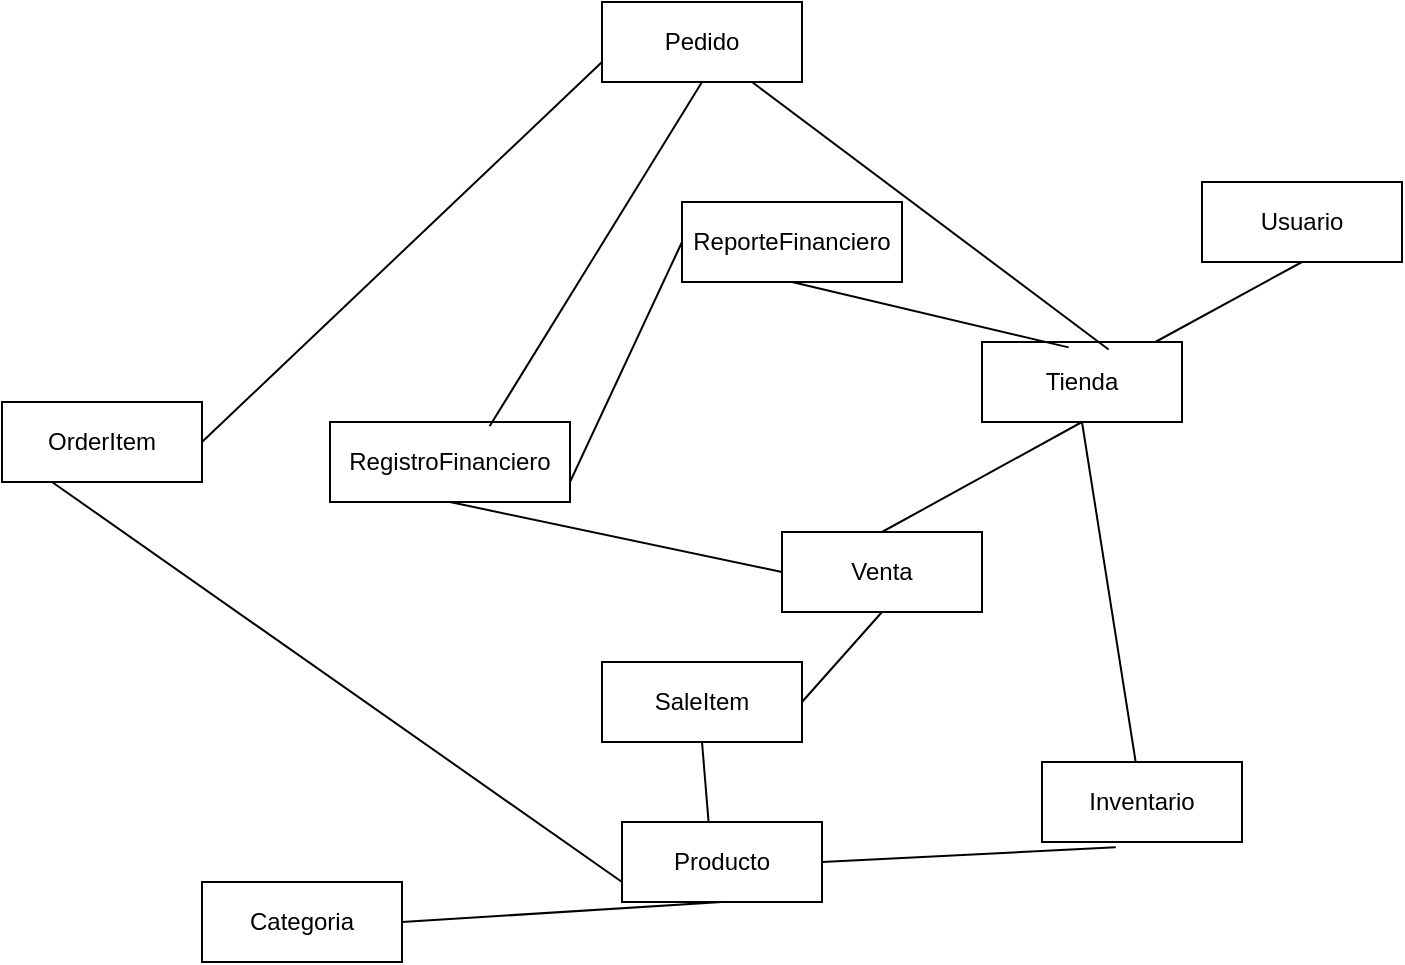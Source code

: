 <mxfile version="26.2.13">
  <diagram name="Página-1" id="1VHitt35hPzP5Ct5-Wt2">
    <mxGraphModel dx="1588" dy="658" grid="1" gridSize="10" guides="1" tooltips="1" connect="1" arrows="1" fold="1" page="1" pageScale="1" pageWidth="827" pageHeight="1169" math="0" shadow="0">
      <root>
        <mxCell id="0" />
        <mxCell id="1" parent="0" />
        <mxCell id="n2ul2gyaZ89mqF2ngSw3-2" value="Usuario" style="whiteSpace=wrap;html=1;align=center;" vertex="1" parent="1">
          <mxGeometry x="630" y="370" width="100" height="40" as="geometry" />
        </mxCell>
        <mxCell id="n2ul2gyaZ89mqF2ngSw3-3" value="Producto" style="whiteSpace=wrap;html=1;align=center;" vertex="1" parent="1">
          <mxGeometry x="340" y="690" width="100" height="40" as="geometry" />
        </mxCell>
        <mxCell id="n2ul2gyaZ89mqF2ngSw3-4" value="Pedido" style="whiteSpace=wrap;html=1;align=center;" vertex="1" parent="1">
          <mxGeometry x="330" y="280" width="100" height="40" as="geometry" />
        </mxCell>
        <mxCell id="n2ul2gyaZ89mqF2ngSw3-5" value="Categoria" style="whiteSpace=wrap;html=1;align=center;" vertex="1" parent="1">
          <mxGeometry x="130" y="720" width="100" height="40" as="geometry" />
        </mxCell>
        <mxCell id="n2ul2gyaZ89mqF2ngSw3-6" value="Tienda" style="whiteSpace=wrap;html=1;align=center;" vertex="1" parent="1">
          <mxGeometry x="520" y="450" width="100" height="40" as="geometry" />
        </mxCell>
        <mxCell id="n2ul2gyaZ89mqF2ngSw3-7" value="Venta" style="whiteSpace=wrap;html=1;align=center;" vertex="1" parent="1">
          <mxGeometry x="420" y="545" width="100" height="40" as="geometry" />
        </mxCell>
        <mxCell id="n2ul2gyaZ89mqF2ngSw3-8" value="Inventario" style="whiteSpace=wrap;html=1;align=center;" vertex="1" parent="1">
          <mxGeometry x="550" y="660" width="100" height="40" as="geometry" />
        </mxCell>
        <mxCell id="n2ul2gyaZ89mqF2ngSw3-9" value="RegistroFinanciero" style="whiteSpace=wrap;html=1;align=center;" vertex="1" parent="1">
          <mxGeometry x="194" y="490" width="120" height="40" as="geometry" />
        </mxCell>
        <mxCell id="n2ul2gyaZ89mqF2ngSw3-10" value="ReporteFinanciero" style="whiteSpace=wrap;html=1;align=center;" vertex="1" parent="1">
          <mxGeometry x="370" y="380" width="110" height="40" as="geometry" />
        </mxCell>
        <mxCell id="n2ul2gyaZ89mqF2ngSw3-11" value="SaleItem" style="whiteSpace=wrap;html=1;align=center;" vertex="1" parent="1">
          <mxGeometry x="330" y="610" width="100" height="40" as="geometry" />
        </mxCell>
        <mxCell id="n2ul2gyaZ89mqF2ngSw3-12" value="OrderItem" style="whiteSpace=wrap;html=1;align=center;" vertex="1" parent="1">
          <mxGeometry x="30" y="480" width="100" height="40" as="geometry" />
        </mxCell>
        <mxCell id="n2ul2gyaZ89mqF2ngSw3-13" value="" style="endArrow=none;html=1;rounded=0;exitX=0.5;exitY=1;exitDx=0;exitDy=0;" edge="1" parent="1" source="n2ul2gyaZ89mqF2ngSw3-2" target="n2ul2gyaZ89mqF2ngSw3-6">
          <mxGeometry relative="1" as="geometry">
            <mxPoint x="340" y="640" as="sourcePoint" />
            <mxPoint x="500" y="640" as="targetPoint" />
          </mxGeometry>
        </mxCell>
        <mxCell id="n2ul2gyaZ89mqF2ngSw3-15" value="" style="endArrow=none;html=1;rounded=0;exitX=0.5;exitY=0;exitDx=0;exitDy=0;entryX=0.5;entryY=1;entryDx=0;entryDy=0;" edge="1" parent="1" source="n2ul2gyaZ89mqF2ngSw3-7" target="n2ul2gyaZ89mqF2ngSw3-6">
          <mxGeometry relative="1" as="geometry">
            <mxPoint x="340" y="470" as="sourcePoint" />
            <mxPoint x="530" y="478" as="targetPoint" />
          </mxGeometry>
        </mxCell>
        <mxCell id="n2ul2gyaZ89mqF2ngSw3-16" value="" style="endArrow=none;html=1;rounded=0;exitX=0.75;exitY=1;exitDx=0;exitDy=0;entryX=0.633;entryY=0.093;entryDx=0;entryDy=0;entryPerimeter=0;" edge="1" parent="1" source="n2ul2gyaZ89mqF2ngSw3-4" target="n2ul2gyaZ89mqF2ngSw3-6">
          <mxGeometry relative="1" as="geometry">
            <mxPoint x="374" y="560" as="sourcePoint" />
            <mxPoint x="580" y="500" as="targetPoint" />
          </mxGeometry>
        </mxCell>
        <mxCell id="n2ul2gyaZ89mqF2ngSw3-17" value="" style="endArrow=none;html=1;rounded=0;" edge="1" parent="1" source="n2ul2gyaZ89mqF2ngSw3-8">
          <mxGeometry relative="1" as="geometry">
            <mxPoint x="580" y="660" as="sourcePoint" />
            <mxPoint x="570" y="490" as="targetPoint" />
          </mxGeometry>
        </mxCell>
        <mxCell id="n2ul2gyaZ89mqF2ngSw3-18" value="" style="endArrow=none;html=1;rounded=0;exitX=0.5;exitY=1;exitDx=0;exitDy=0;entryX=0.433;entryY=0.067;entryDx=0;entryDy=0;entryPerimeter=0;" edge="1" parent="1" source="n2ul2gyaZ89mqF2ngSw3-10" target="n2ul2gyaZ89mqF2ngSw3-6">
          <mxGeometry relative="1" as="geometry">
            <mxPoint x="580" y="660" as="sourcePoint" />
            <mxPoint x="580" y="500" as="targetPoint" />
          </mxGeometry>
        </mxCell>
        <mxCell id="n2ul2gyaZ89mqF2ngSw3-19" value="" style="endArrow=none;html=1;rounded=0;exitX=1;exitY=0.75;exitDx=0;exitDy=0;entryX=0;entryY=0.5;entryDx=0;entryDy=0;" edge="1" parent="1" source="n2ul2gyaZ89mqF2ngSw3-9" target="n2ul2gyaZ89mqF2ngSw3-10">
          <mxGeometry relative="1" as="geometry">
            <mxPoint x="695" y="580" as="sourcePoint" />
            <mxPoint x="605" y="500" as="targetPoint" />
          </mxGeometry>
        </mxCell>
        <mxCell id="n2ul2gyaZ89mqF2ngSw3-20" value="" style="endArrow=none;html=1;rounded=0;exitX=1;exitY=0.5;exitDx=0;exitDy=0;entryX=0.5;entryY=1;entryDx=0;entryDy=0;" edge="1" parent="1" source="n2ul2gyaZ89mqF2ngSw3-5" target="n2ul2gyaZ89mqF2ngSw3-3">
          <mxGeometry relative="1" as="geometry">
            <mxPoint x="513" y="600" as="sourcePoint" />
            <mxPoint x="580" y="500" as="targetPoint" />
          </mxGeometry>
        </mxCell>
        <mxCell id="n2ul2gyaZ89mqF2ngSw3-21" value="" style="endArrow=none;html=1;rounded=0;exitX=0.5;exitY=1;exitDx=0;exitDy=0;entryX=0.433;entryY=0.001;entryDx=0;entryDy=0;entryPerimeter=0;" edge="1" parent="1" source="n2ul2gyaZ89mqF2ngSw3-11" target="n2ul2gyaZ89mqF2ngSw3-3">
          <mxGeometry relative="1" as="geometry">
            <mxPoint x="240" y="630" as="sourcePoint" />
            <mxPoint x="400" y="690" as="targetPoint" />
          </mxGeometry>
        </mxCell>
        <mxCell id="n2ul2gyaZ89mqF2ngSw3-22" value="" style="endArrow=none;html=1;rounded=0;exitX=0.369;exitY=1.067;exitDx=0;exitDy=0;entryX=1;entryY=0.5;entryDx=0;entryDy=0;exitPerimeter=0;" edge="1" parent="1" source="n2ul2gyaZ89mqF2ngSw3-8" target="n2ul2gyaZ89mqF2ngSw3-3">
          <mxGeometry relative="1" as="geometry">
            <mxPoint x="230" y="650" as="sourcePoint" />
            <mxPoint x="353" y="690" as="targetPoint" />
          </mxGeometry>
        </mxCell>
        <mxCell id="n2ul2gyaZ89mqF2ngSw3-23" value="" style="endArrow=none;html=1;rounded=0;exitX=1;exitY=0.5;exitDx=0;exitDy=0;entryX=0.5;entryY=1;entryDx=0;entryDy=0;" edge="1" parent="1" source="n2ul2gyaZ89mqF2ngSw3-11" target="n2ul2gyaZ89mqF2ngSw3-7">
          <mxGeometry relative="1" as="geometry">
            <mxPoint x="230" y="650" as="sourcePoint" />
            <mxPoint x="353" y="690" as="targetPoint" />
          </mxGeometry>
        </mxCell>
        <mxCell id="n2ul2gyaZ89mqF2ngSw3-24" value="" style="endArrow=none;html=1;rounded=0;exitX=0.5;exitY=1;exitDx=0;exitDy=0;entryX=0;entryY=0.5;entryDx=0;entryDy=0;" edge="1" parent="1" source="n2ul2gyaZ89mqF2ngSw3-9" target="n2ul2gyaZ89mqF2ngSw3-7">
          <mxGeometry relative="1" as="geometry">
            <mxPoint x="280" y="630" as="sourcePoint" />
            <mxPoint x="374" y="600" as="targetPoint" />
          </mxGeometry>
        </mxCell>
        <mxCell id="n2ul2gyaZ89mqF2ngSw3-25" value="" style="endArrow=none;html=1;rounded=0;exitX=1;exitY=0.5;exitDx=0;exitDy=0;entryX=0;entryY=0.75;entryDx=0;entryDy=0;" edge="1" parent="1" source="n2ul2gyaZ89mqF2ngSw3-12" target="n2ul2gyaZ89mqF2ngSw3-4">
          <mxGeometry relative="1" as="geometry">
            <mxPoint x="474" y="300" as="sourcePoint" />
            <mxPoint x="593" y="464" as="targetPoint" />
          </mxGeometry>
        </mxCell>
        <mxCell id="n2ul2gyaZ89mqF2ngSw3-26" value="" style="endArrow=none;html=1;rounded=0;entryX=0.5;entryY=1;entryDx=0;entryDy=0;exitX=0.665;exitY=0.054;exitDx=0;exitDy=0;exitPerimeter=0;" edge="1" parent="1" source="n2ul2gyaZ89mqF2ngSw3-9" target="n2ul2gyaZ89mqF2ngSw3-4">
          <mxGeometry relative="1" as="geometry">
            <mxPoint x="160" y="400" as="sourcePoint" />
            <mxPoint x="340" y="320" as="targetPoint" />
          </mxGeometry>
        </mxCell>
        <mxCell id="n2ul2gyaZ89mqF2ngSw3-27" value="" style="endArrow=none;html=1;rounded=0;exitX=0.25;exitY=1;exitDx=0;exitDy=0;entryX=0;entryY=0.75;entryDx=0;entryDy=0;" edge="1" parent="1" source="n2ul2gyaZ89mqF2ngSw3-12" target="n2ul2gyaZ89mqF2ngSw3-3">
          <mxGeometry relative="1" as="geometry">
            <mxPoint x="254" y="640" as="sourcePoint" />
            <mxPoint x="353" y="690" as="targetPoint" />
          </mxGeometry>
        </mxCell>
      </root>
    </mxGraphModel>
  </diagram>
</mxfile>
